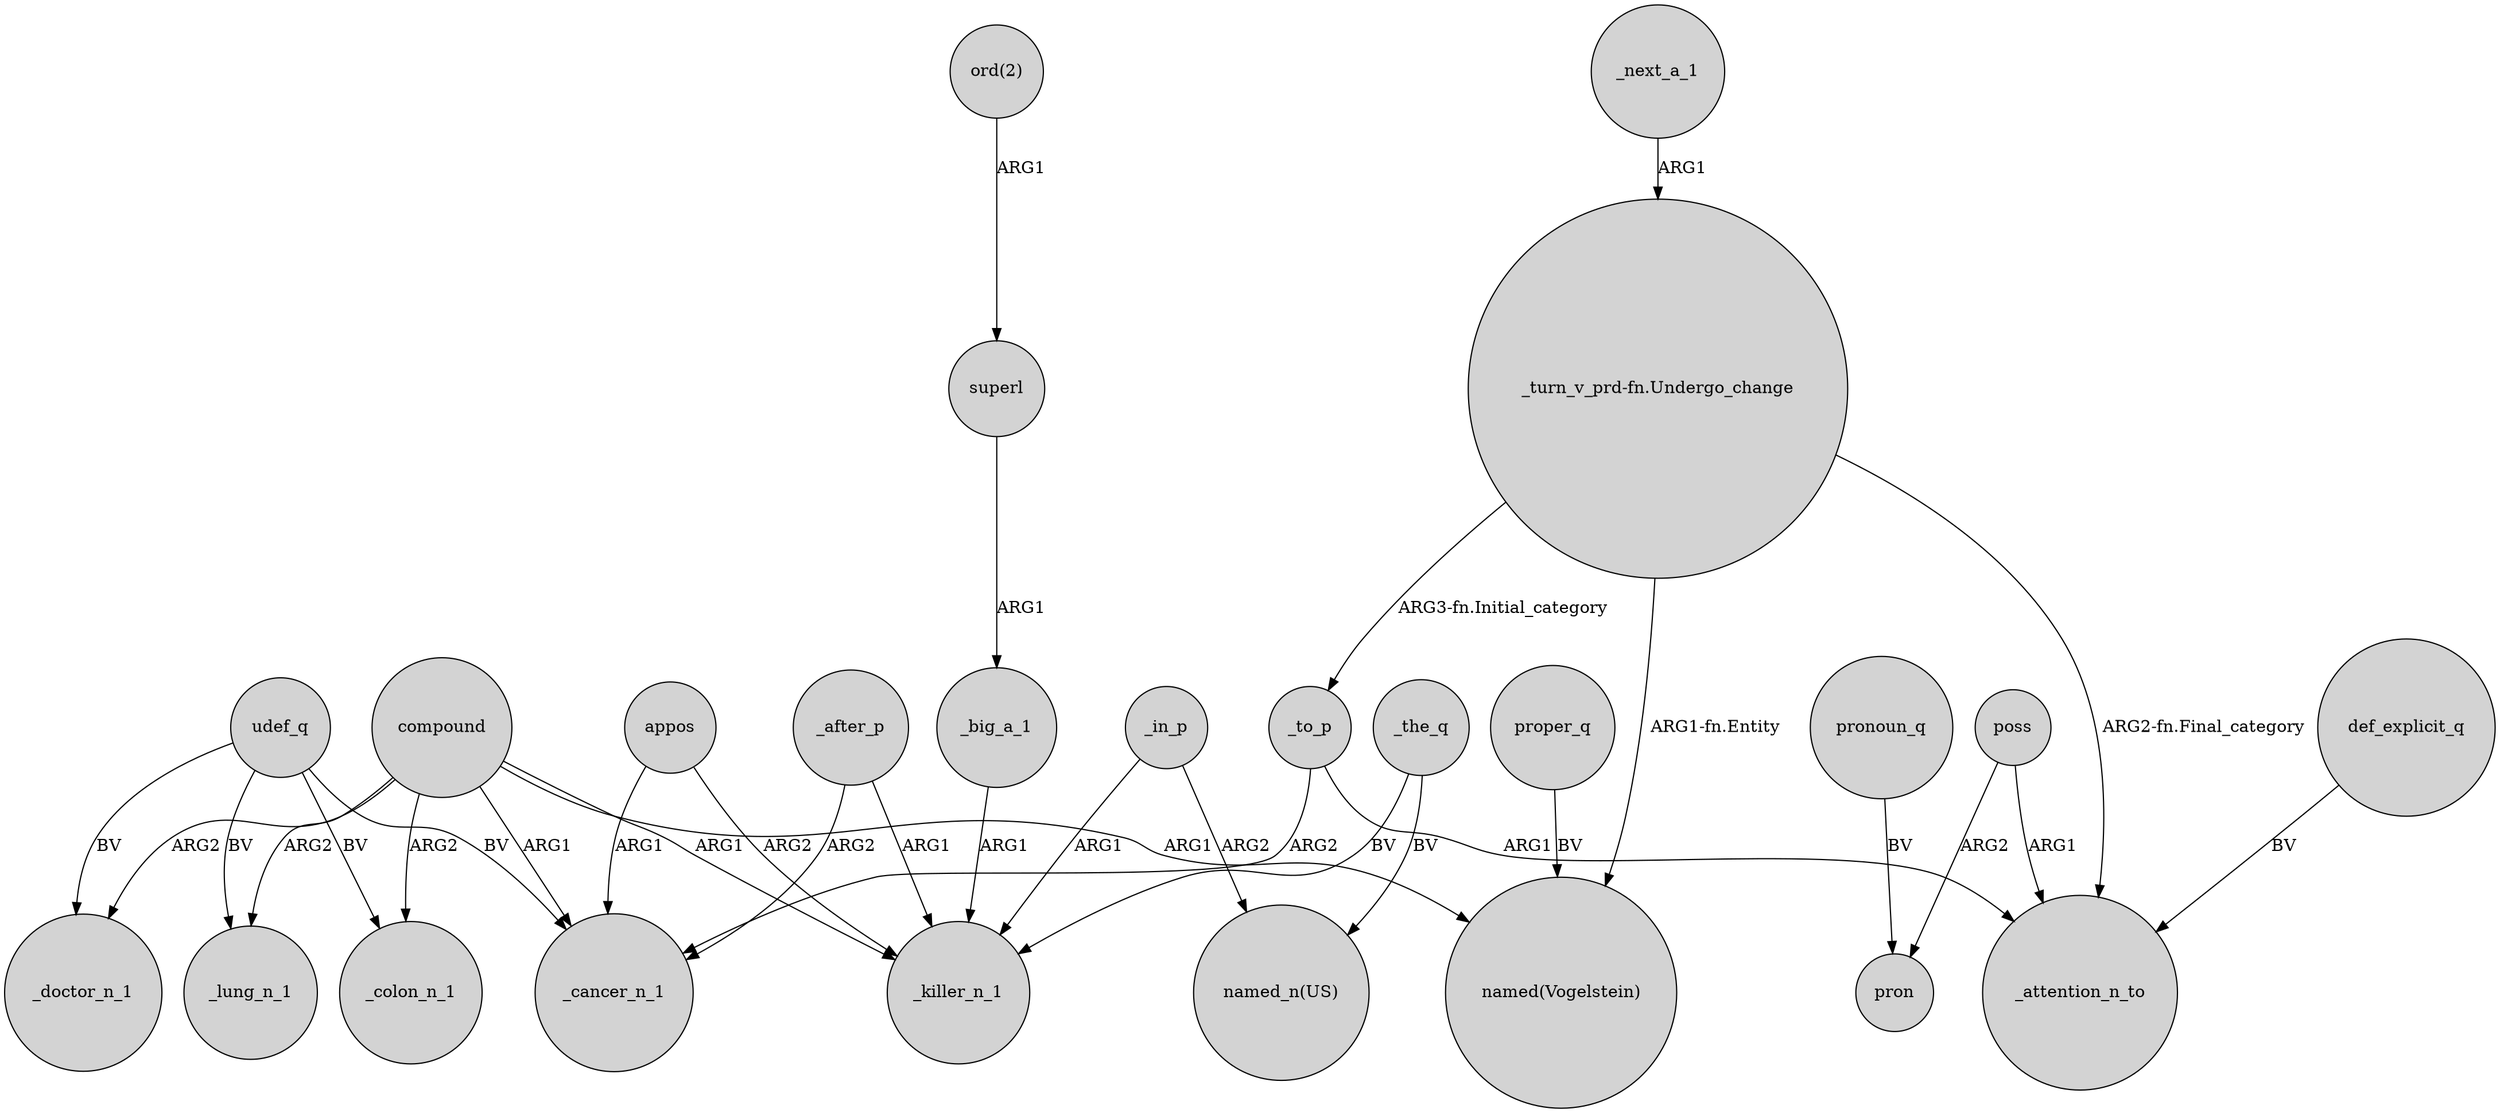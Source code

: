 digraph {
	node [shape=circle style=filled]
	poss -> _attention_n_to [label=ARG1]
	"_turn_v_prd-fn.Undergo_change" -> _attention_n_to [label="ARG2-fn.Final_category"]
	_after_p -> _cancer_n_1 [label=ARG2]
	appos -> _cancer_n_1 [label=ARG1]
	_in_p -> "named_n(US)" [label=ARG2]
	_the_q -> "named_n(US)" [label=BV]
	udef_q -> _lung_n_1 [label=BV]
	compound -> _colon_n_1 [label=ARG2]
	proper_q -> "named(Vogelstein)" [label=BV]
	_after_p -> _killer_n_1 [label=ARG1]
	_the_q -> _killer_n_1 [label=BV]
	_big_a_1 -> _killer_n_1 [label=ARG1]
	pronoun_q -> pron [label=BV]
	poss -> pron [label=ARG2]
	udef_q -> _colon_n_1 [label=BV]
	"_turn_v_prd-fn.Undergo_change" -> "named(Vogelstein)" [label="ARG1-fn.Entity"]
	superl -> _big_a_1 [label=ARG1]
	"ord(2)" -> superl [label=ARG1]
	appos -> _killer_n_1 [label=ARG2]
	compound -> "named(Vogelstein)" [label=ARG1]
	_next_a_1 -> "_turn_v_prd-fn.Undergo_change" [label=ARG1]
	udef_q -> _doctor_n_1 [label=BV]
	_to_p -> _cancer_n_1 [label=ARG2]
	_to_p -> _attention_n_to [label=ARG1]
	compound -> _cancer_n_1 [label=ARG1]
	compound -> _lung_n_1 [label=ARG2]
	"_turn_v_prd-fn.Undergo_change" -> _to_p [label="ARG3-fn.Initial_category"]
	_in_p -> _killer_n_1 [label=ARG1]
	def_explicit_q -> _attention_n_to [label=BV]
	udef_q -> _cancer_n_1 [label=BV]
	compound -> _doctor_n_1 [label=ARG2]
	compound -> _killer_n_1 [label=ARG1]
}
